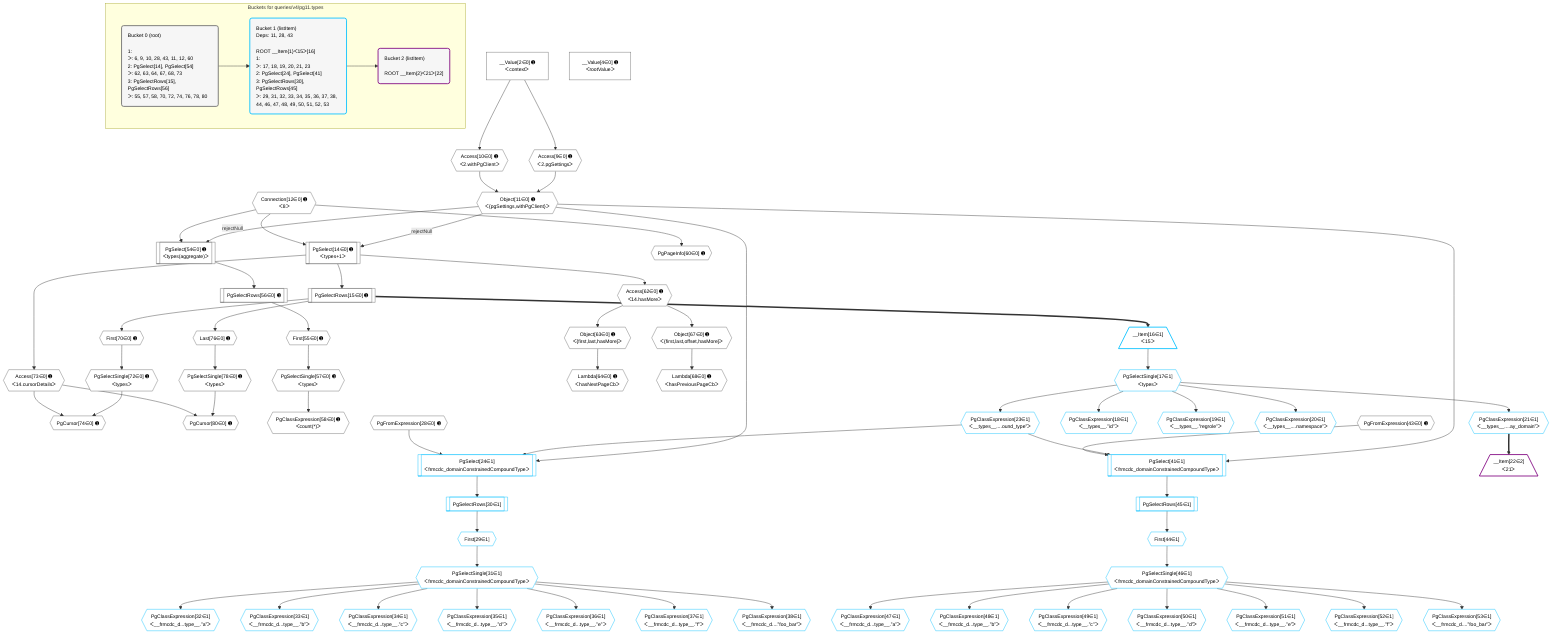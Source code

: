 %%{init: {'themeVariables': { 'fontSize': '12px'}}}%%
graph TD
    classDef path fill:#eee,stroke:#000,color:#000
    classDef plan fill:#fff,stroke-width:1px,color:#000
    classDef itemplan fill:#fff,stroke-width:2px,color:#000
    classDef unbatchedplan fill:#dff,stroke-width:1px,color:#000
    classDef sideeffectplan fill:#fcc,stroke-width:2px,color:#000
    classDef bucket fill:#f6f6f6,color:#000,stroke-width:2px,text-align:left


    %% plan dependencies
    PgSelect14[["PgSelect[14∈0] ➊<br />ᐸtypes+1ᐳ"]]:::plan
    Object11{{"Object[11∈0] ➊<br />ᐸ{pgSettings,withPgClient}ᐳ"}}:::plan
    Connection12{{"Connection[12∈0] ➊<br />ᐸ8ᐳ"}}:::plan
    Object11 -->|rejectNull| PgSelect14
    Connection12 --> PgSelect14
    Object67{{"Object[67∈0] ➊<br />ᐸ{first,last,offset,hasMore}ᐳ"}}:::plan
    Access62{{"Access[62∈0] ➊<br />ᐸ14.hasMoreᐳ"}}:::plan
    Access62 --> Object67
    Object63{{"Object[63∈0] ➊<br />ᐸ{first,last,hasMore}ᐳ"}}:::plan
    Access62 --> Object63
    Access9{{"Access[9∈0] ➊<br />ᐸ2.pgSettingsᐳ"}}:::plan
    Access10{{"Access[10∈0] ➊<br />ᐸ2.withPgClientᐳ"}}:::plan
    Access9 & Access10 --> Object11
    PgSelect54[["PgSelect[54∈0] ➊<br />ᐸtypes(aggregate)ᐳ"]]:::plan
    Object11 -->|rejectNull| PgSelect54
    Connection12 --> PgSelect54
    PgCursor74{{"PgCursor[74∈0] ➊"}}:::plan
    PgSelectSingle72{{"PgSelectSingle[72∈0] ➊<br />ᐸtypesᐳ"}}:::plan
    Access73{{"Access[73∈0] ➊<br />ᐸ14.cursorDetailsᐳ"}}:::plan
    PgSelectSingle72 & Access73 --> PgCursor74
    PgCursor80{{"PgCursor[80∈0] ➊"}}:::plan
    PgSelectSingle78{{"PgSelectSingle[78∈0] ➊<br />ᐸtypesᐳ"}}:::plan
    PgSelectSingle78 & Access73 --> PgCursor80
    __Value2["__Value[2∈0] ➊<br />ᐸcontextᐳ"]:::plan
    __Value2 --> Access9
    __Value2 --> Access10
    PgSelectRows15[["PgSelectRows[15∈0] ➊"]]:::plan
    PgSelect14 --> PgSelectRows15
    First55{{"First[55∈0] ➊"}}:::plan
    PgSelectRows56[["PgSelectRows[56∈0] ➊"]]:::plan
    PgSelectRows56 --> First55
    PgSelect54 --> PgSelectRows56
    PgSelectSingle57{{"PgSelectSingle[57∈0] ➊<br />ᐸtypesᐳ"}}:::plan
    First55 --> PgSelectSingle57
    PgClassExpression58{{"PgClassExpression[58∈0] ➊<br />ᐸcount(*)ᐳ"}}:::plan
    PgSelectSingle57 --> PgClassExpression58
    PgPageInfo60{{"PgPageInfo[60∈0] ➊"}}:::plan
    Connection12 --> PgPageInfo60
    PgSelect14 --> Access62
    Lambda64{{"Lambda[64∈0] ➊<br />ᐸhasNextPageCbᐳ"}}:::plan
    Object63 --> Lambda64
    Lambda68{{"Lambda[68∈0] ➊<br />ᐸhasPreviousPageCbᐳ"}}:::plan
    Object67 --> Lambda68
    First70{{"First[70∈0] ➊"}}:::plan
    PgSelectRows15 --> First70
    First70 --> PgSelectSingle72
    PgSelect14 --> Access73
    Last76{{"Last[76∈0] ➊"}}:::plan
    PgSelectRows15 --> Last76
    Last76 --> PgSelectSingle78
    __Value4["__Value[4∈0] ➊<br />ᐸrootValueᐳ"]:::plan
    PgFromExpression28{{"PgFromExpression[28∈0] ➊"}}:::plan
    PgFromExpression43{{"PgFromExpression[43∈0] ➊"}}:::plan
    PgSelect24[["PgSelect[24∈1]<br />ᐸfrmcdc_domainConstrainedCompoundTypeᐳ"]]:::plan
    PgClassExpression23{{"PgClassExpression[23∈1]<br />ᐸ__types__....ound_type”ᐳ"}}:::plan
    Object11 & PgClassExpression23 & PgFromExpression28 --> PgSelect24
    PgSelect41[["PgSelect[41∈1]<br />ᐸfrmcdc_domainConstrainedCompoundTypeᐳ"]]:::plan
    Object11 & PgClassExpression23 & PgFromExpression43 --> PgSelect41
    __Item16[/"__Item[16∈1]<br />ᐸ15ᐳ"\]:::itemplan
    PgSelectRows15 ==> __Item16
    PgSelectSingle17{{"PgSelectSingle[17∈1]<br />ᐸtypesᐳ"}}:::plan
    __Item16 --> PgSelectSingle17
    PgClassExpression18{{"PgClassExpression[18∈1]<br />ᐸ__types__.”id”ᐳ"}}:::plan
    PgSelectSingle17 --> PgClassExpression18
    PgClassExpression19{{"PgClassExpression[19∈1]<br />ᐸ__types__.”regrole”ᐳ"}}:::plan
    PgSelectSingle17 --> PgClassExpression19
    PgClassExpression20{{"PgClassExpression[20∈1]<br />ᐸ__types__....namespace”ᐳ"}}:::plan
    PgSelectSingle17 --> PgClassExpression20
    PgClassExpression21{{"PgClassExpression[21∈1]<br />ᐸ__types__....ay_domain”ᐳ"}}:::plan
    PgSelectSingle17 --> PgClassExpression21
    PgSelectSingle17 --> PgClassExpression23
    First29{{"First[29∈1]"}}:::plan
    PgSelectRows30[["PgSelectRows[30∈1]"]]:::plan
    PgSelectRows30 --> First29
    PgSelect24 --> PgSelectRows30
    PgSelectSingle31{{"PgSelectSingle[31∈1]<br />ᐸfrmcdc_domainConstrainedCompoundTypeᐳ"}}:::plan
    First29 --> PgSelectSingle31
    PgClassExpression32{{"PgClassExpression[32∈1]<br />ᐸ__frmcdc_d...type__.”a”ᐳ"}}:::plan
    PgSelectSingle31 --> PgClassExpression32
    PgClassExpression33{{"PgClassExpression[33∈1]<br />ᐸ__frmcdc_d...type__.”b”ᐳ"}}:::plan
    PgSelectSingle31 --> PgClassExpression33
    PgClassExpression34{{"PgClassExpression[34∈1]<br />ᐸ__frmcdc_d...type__.”c”ᐳ"}}:::plan
    PgSelectSingle31 --> PgClassExpression34
    PgClassExpression35{{"PgClassExpression[35∈1]<br />ᐸ__frmcdc_d...type__.”d”ᐳ"}}:::plan
    PgSelectSingle31 --> PgClassExpression35
    PgClassExpression36{{"PgClassExpression[36∈1]<br />ᐸ__frmcdc_d...type__.”e”ᐳ"}}:::plan
    PgSelectSingle31 --> PgClassExpression36
    PgClassExpression37{{"PgClassExpression[37∈1]<br />ᐸ__frmcdc_d...type__.”f”ᐳ"}}:::plan
    PgSelectSingle31 --> PgClassExpression37
    PgClassExpression38{{"PgClassExpression[38∈1]<br />ᐸ__frmcdc_d....”foo_bar”ᐳ"}}:::plan
    PgSelectSingle31 --> PgClassExpression38
    First44{{"First[44∈1]"}}:::plan
    PgSelectRows45[["PgSelectRows[45∈1]"]]:::plan
    PgSelectRows45 --> First44
    PgSelect41 --> PgSelectRows45
    PgSelectSingle46{{"PgSelectSingle[46∈1]<br />ᐸfrmcdc_domainConstrainedCompoundTypeᐳ"}}:::plan
    First44 --> PgSelectSingle46
    PgClassExpression47{{"PgClassExpression[47∈1]<br />ᐸ__frmcdc_d...type__.”a”ᐳ"}}:::plan
    PgSelectSingle46 --> PgClassExpression47
    PgClassExpression48{{"PgClassExpression[48∈1]<br />ᐸ__frmcdc_d...type__.”b”ᐳ"}}:::plan
    PgSelectSingle46 --> PgClassExpression48
    PgClassExpression49{{"PgClassExpression[49∈1]<br />ᐸ__frmcdc_d...type__.”c”ᐳ"}}:::plan
    PgSelectSingle46 --> PgClassExpression49
    PgClassExpression50{{"PgClassExpression[50∈1]<br />ᐸ__frmcdc_d...type__.”d”ᐳ"}}:::plan
    PgSelectSingle46 --> PgClassExpression50
    PgClassExpression51{{"PgClassExpression[51∈1]<br />ᐸ__frmcdc_d...type__.”e”ᐳ"}}:::plan
    PgSelectSingle46 --> PgClassExpression51
    PgClassExpression52{{"PgClassExpression[52∈1]<br />ᐸ__frmcdc_d...type__.”f”ᐳ"}}:::plan
    PgSelectSingle46 --> PgClassExpression52
    PgClassExpression53{{"PgClassExpression[53∈1]<br />ᐸ__frmcdc_d....”foo_bar”ᐳ"}}:::plan
    PgSelectSingle46 --> PgClassExpression53
    __Item22[/"__Item[22∈2]<br />ᐸ21ᐳ"\]:::itemplan
    PgClassExpression21 ==> __Item22

    %% define steps

    subgraph "Buckets for queries/v4/pg11.types"
    Bucket0("Bucket 0 (root)<br /><br />1: <br />ᐳ: 6, 9, 10, 28, 43, 11, 12, 60<br />2: PgSelect[14], PgSelect[54]<br />ᐳ: 62, 63, 64, 67, 68, 73<br />3: PgSelectRows[15], PgSelectRows[56]<br />ᐳ: 55, 57, 58, 70, 72, 74, 76, 78, 80"):::bucket
    classDef bucket0 stroke:#696969
    class Bucket0,__Value2,__Value4,Access9,Access10,Object11,Connection12,PgSelect14,PgSelectRows15,PgFromExpression28,PgFromExpression43,PgSelect54,First55,PgSelectRows56,PgSelectSingle57,PgClassExpression58,PgPageInfo60,Access62,Object63,Lambda64,Object67,Lambda68,First70,PgSelectSingle72,Access73,PgCursor74,Last76,PgSelectSingle78,PgCursor80 bucket0
    Bucket1("Bucket 1 (listItem)<br />Deps: 11, 28, 43<br /><br />ROOT __Item{1}ᐸ15ᐳ[16]<br />1: <br />ᐳ: 17, 18, 19, 20, 21, 23<br />2: PgSelect[24], PgSelect[41]<br />3: PgSelectRows[30], PgSelectRows[45]<br />ᐳ: 29, 31, 32, 33, 34, 35, 36, 37, 38, 44, 46, 47, 48, 49, 50, 51, 52, 53"):::bucket
    classDef bucket1 stroke:#00bfff
    class Bucket1,__Item16,PgSelectSingle17,PgClassExpression18,PgClassExpression19,PgClassExpression20,PgClassExpression21,PgClassExpression23,PgSelect24,First29,PgSelectRows30,PgSelectSingle31,PgClassExpression32,PgClassExpression33,PgClassExpression34,PgClassExpression35,PgClassExpression36,PgClassExpression37,PgClassExpression38,PgSelect41,First44,PgSelectRows45,PgSelectSingle46,PgClassExpression47,PgClassExpression48,PgClassExpression49,PgClassExpression50,PgClassExpression51,PgClassExpression52,PgClassExpression53 bucket1
    Bucket2("Bucket 2 (listItem)<br /><br />ROOT __Item{2}ᐸ21ᐳ[22]"):::bucket
    classDef bucket2 stroke:#7f007f
    class Bucket2,__Item22 bucket2
    Bucket0 --> Bucket1
    Bucket1 --> Bucket2
    end